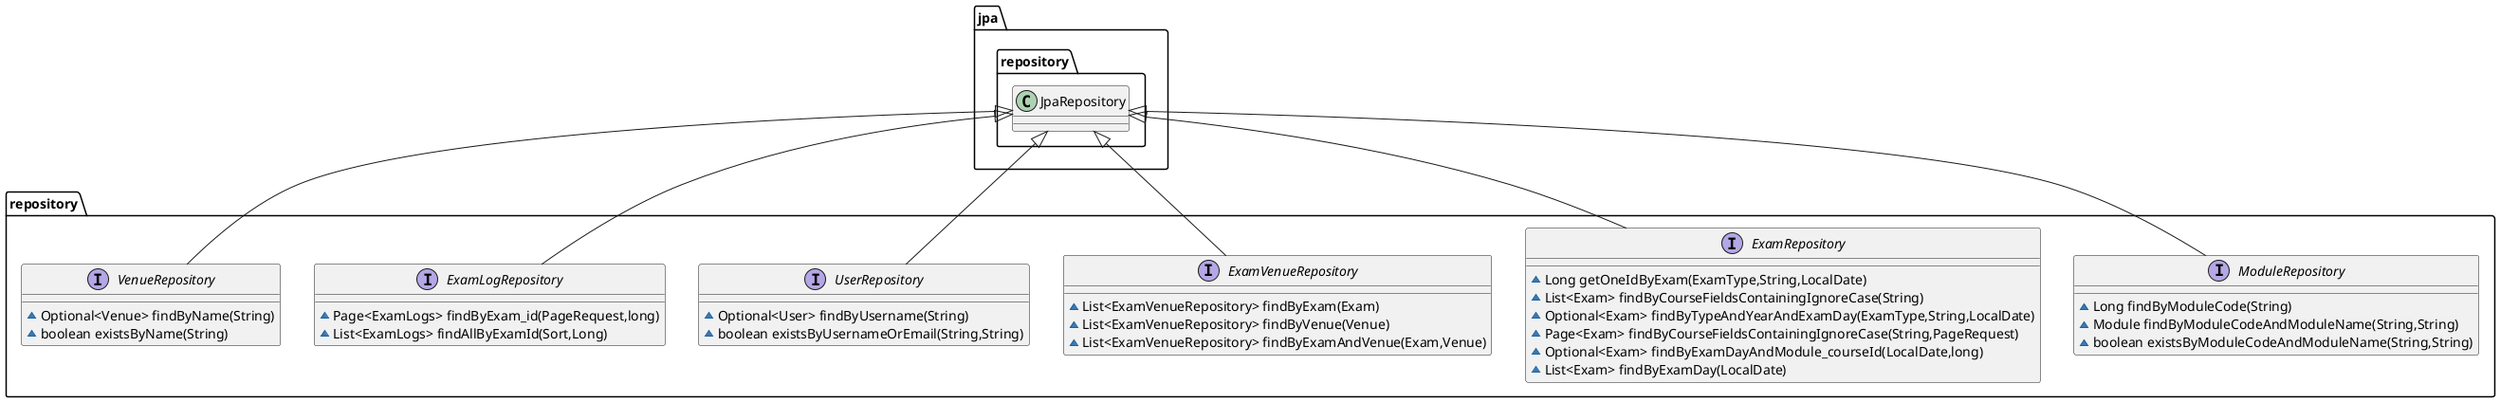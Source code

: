 @startuml
'class model.Module {
'- Long courseId
'- String moduleCode
'- String moduleName
'- String moduleLeader
'- int registeredStudents
'- List<Exam> exams
'}
'class model.LoginResponse {
'- String token
'- String username
'}
interface repository.ModuleRepository {
~ Long findByModuleCode(String)
~ Module findByModuleCodeAndModuleName(String,String)
~ boolean existsByModuleCodeAndModuleName(String,String)
}
interface repository.ExamRepository {
~ Long getOneIdByExam(ExamType,String,LocalDate)
~ List<Exam> findByCourseFieldsContainingIgnoreCase(String)
~ Optional<Exam> findByTypeAndYearAndExamDay(ExamType,String,LocalDate)
~ Page<Exam> findByCourseFieldsContainingIgnoreCase(String,PageRequest)
~ Optional<Exam> findByExamDayAndModule_courseId(LocalDate,long)
~ List<Exam> findByExamDay(LocalDate)
}
'class dto.ExamLogsDto {
'- Long id
'- String venue
'- String message
'- String examDay
'- String examStartTime
'- long registeredStudents
'- String startTime
'- String endTime
'- String submittedDate
'- long studentsNo
'- String moduleName
'- String moduleCode
'- long examId
'}
'enum model.types.ExamType {
'+  RESIT
'+  NORMAL
'- String type
'~ <<Create>> ExamType(String)
'+ String getType()
'}
'interface service.ModuleService {
'~ ModuleDto save(ModuleDto)
'~ List<ModuleDto> findAllCourses()
'~ Boolean delete(long)
'~ ModuleDto findById(long)
'~ Long findByModuleCode(String)
'}
'class model.Venue {
'- Long id
'- String name
'- List<ExamLogs> examLogs
'~ List<ExamVenue> examVenues
'}
'class controller.UserController {
'- CustomUserDetailsService customUserDetailsService
'- TokenBlacklistService tokenBlacklistService
'+ <<Create>> UserController(CustomUserDetailsService,TokenBlacklistService)
'+ ResponseEntity<?> signUp(User)
'+ ResponseEntity<?> logout(HttpServletRequest,HttpServletResponse)
'}
'class controller.ExamLogController {
'- ExamLogServiceImpl service
'+ ResponseEntity<Page<ExamLogsDto>> examLogsByPages(Optional<Integer>,Optional<String>,Optional<Long>,Long)
'+ ResponseEntity<List<ExamLogsDto>> examLogs(Optional<String>,Long)
'+ ResponseEntity<ExamLogsDto> addExamLog(ExamLogsDto)
'+ ExamLogsDto getExamLogById(long)
'+ Boolean deleteExamLog(long)
'}
'class config.WebConfig {
'+ void addCorsMappings(CorsRegistry)
'}
'class config.Security.JwtTokenProvider {
'- String jwtSecret
'- long jwtExpiration
'- SecretKey jwtSecretKey
'+ String generateToken(Authentication)
'+ String getUsernameFromToken(String)
'+ boolean validateToken(String)
'}
interface repository.ExamVenueRepository {
~ List<ExamVenueRepository> findByExam(Exam)
~ List<ExamVenueRepository> findByVenue(Venue)
~ List<ExamVenueRepository> findByExamAndVenue(Exam,Venue)
}
'class model.ExamVenue {
'~ Long id
'~ Exam exam
'~ Venue venue
'}
'class model.LoginRequest {
'- String username
'- String password
'}
interface repository.UserRepository {
~ Optional<User> findByUsername(String)
~ boolean existsByUsernameOrEmail(String,String)
}
'interface service.ExamLogService {
'~ ExamLogsDto save(ExamLogsDto)
'~ Page<ExamLogsDto> listExamLogsByExamIdInPages(PageRequest,long)
'~ List<ExamLogsDto> listExamLogsByExamId(Sort,Long)
'~ Boolean delete(long)
'~ ExamLogsDto getById(long)
'~ List<ExamLogsDto> findALL()
'}
'interface service.VenueService {
'~ Venue save(Venue)
'~ List<Venue> findAllVenues()
'~ Boolean delete(long)
'~ Venue findById(long)
'~ Optional<Venue> findByName(String)
'}
'class dto.ExamDto {
'- Long examId
'- String examDay
'- String startTime
'- String endTime
'- String year
'- String type
'- ModuleDto module
'}
'class service.implementation.ModuleServiceImpl {
'- ModuleRepository repo
'- ModuleMapper mapper
'+ ModuleDto save(ModuleDto)
'+ List<ModuleDto> findAllCourses()
'+ Boolean delete(long)
'+ ModuleDto findById(long)
'+ Long findByModuleCode(String)
'}
'class service.implementation.VenueServiceImpl {
'- VenueRepository venueRepo
'+ Venue save(Venue)
'+ List<Venue> findAllVenues()
'+ Boolean delete(long)
'+ Venue findById(long)
'+ Optional<Venue> findByName(String)
'}
'interface dto.Mapper.ExamMapper {
'~ ExamType mapStringToExamType(String)
'~ String mapExamTypeToString(ExamType)
'~ String changeDateFormat(LocalDate)
'~ LocalDate changeStringFormatToDate(String)
'~ LocalTime changeStringFormatToLocalTime(String)
'~ String changeLocalTimeFormatToString(LocalTime)
'~ ExamDto toDto(Exam)
'~ Exam toEntity(ExamDto)
'}
interface repository.ExamLogRepository {
~ Page<ExamLogs> findByExam_id(PageRequest,long)
~ List<ExamLogs> findAllByExamId(Sort,Long)
}
'class service.implementation.ExamLogServiceImpl {
'- ExamVenueRepository examVenueRepo
'- VenueService venueService
'- ExamLogRepository logRepo
'- ExamRepository examRepo
'- ModuleRepository moduleRepo
'- ExamLogMapper examLogMapper
'- ExamMapper examMapper
'- ModuleMapper moduleMapper
'+ ExamLogsDto save(ExamLogsDto)
'+ Page<ExamLogsDto> listExamLogsByExamIdInPages(PageRequest,long)
'+ List<ExamLogsDto> listExamLogsByExamId(Sort,Long)
'+ ExamLogsDto getById(long)
'+ List<ExamLogsDto> findALL()
'+ Boolean delete(long)
'}
'interface dto.Mapper.ModuleMapper {
'~ ModuleDto toDto(Module)
'~ Module toEntity(ModuleDto)
'}
'class controller.TokenController {
'- AuthenticationManager authenticationManager
'- JwtTokenProvider jwtTokenProvider
'- UserDetailsService userDetailsService
'+ <<Create>> TokenController(AuthenticationManager,JwtTokenProvider,UserDetailsService)
'+ ResponseEntity<?> authenticate(LoginRequest)
'}
'class model.User {
'- Long id
'- String username
'- String password
'- UserRole role
'- String email
'}
'class dto.ModuleDto {
'- Long courseId
'- String moduleName
'- String moduleCode
'- Long registeredStudents
'- String moduleLeader
'- List<ExamDto> exams
'}
'interface service.ExamService {
'~ ExamDto save(ExamDto)
'~ Page<ExamDto> listExams(PageRequest)
'~ Boolean delete(long)
'~ ExamDto getById(Long)
'~ List<ExamDto> getExamBySearch(String)
'~ Page<ExamDto> getExamBySearchAndPage(String,PageRequest)
'~ Long findExamId(ExamDto)
'~ List<ExamDto> getDailyExam()
'}
'class model.Exam {
'- Long id
'- LocalDate examDay
'- LocalTime startTime
'- LocalTime endTime
'- String year
'- ExamType type
'- Module module
'- List<ExamLogs> examLogs
'~ List<ExamVenue> examVenues
'}
'class model.ExamLogs {
'- Long id
'- String message
'- LocalTime startTime
'- LocalTime endTime
'- LocalDate submittedDate
'- Long studentsNo
'- Exam exam
'- Venue venue
'}
'class service.implementation.CustomUserDetailsService {
'- UserRepository userRepository
'- PasswordEncoder bCryptPasswordEncoder
'+ <<Create>> CustomUserDetailsService(UserRepository,PasswordEncoder)
'+ UserDetails loadUserByUsername(String)
'+ boolean existsByUsernameOrEmail(String,String)
'+ User save(User)
'}
'class ExamSystemApplication {
'+ {static} void main(String[])
'+ PasswordEncoder passwordEncoder()
'}
'enum model.types.UserRole {
'+  ADMIN
'+  AUTH_USER
'+  GUEST
'}
'class controller.HomeController {
'+ ResponseEntity<String> homeGreeting()
'}
'class controller.ModuleController {
'- ModuleRepository repository
'+ <<Create>> ModuleController(ModuleRepository)
'+ ResponseEntity<List<Module>> exams()
'+ ResponseEntity<Module> addModule(Module)
'+ ResponseEntity<Void> deleteExam(long)
'}
'interface dto.Mapper.ExamLogMapper {
'~ ExamLogsDto toDto(ExamLogs)
'~ ExamLogs toEntity(ExamLogsDto)
'}
'class controller.ExamController {
'- ExamServiceImpl service
'+ ResponseEntity<Page<ExamDto>> exam(Optional<Integer>,Optional<String>,Optional<String>,Optional<Long>)
'+ ResponseEntity<ExamDto> createExam(ExamDto)
'+ ResponseEntity<List<ExamDto>> getDailyExam()
'+ ResponseEntity<List<ExamDto>> getRecentExam()
'+ ResponseEntity<Page<ExamDto>> searchExams(Optional<Integer>,Optional<String>,Optional<String>,Optional<Long>,String)
'+ ExamDto findExamById(Long)
'+ ResponseEntity<Void> deleteExam(long)
'}
'class config.Security.SecurityConfiguration {
'- PasswordEncoder passwordEncoder
'- JwtTokenProvider tokenProvider
'- CustomUserDetailsService customUserDetailsService
'- TokenBlacklistService tokenBlacklistService
'+ <<Create>> SecurityConfiguration(JwtTokenProvider,CustomUserDetailsService,TokenBlacklistService)
'+ AuthenticationManager authenticationManager(UserDetailsService)
'+ SecurityFilterChain filterChain(HttpSecurity)
'}
'class service.implementation.ExamServiceImpl {
'- ExamLogRepository examLogRepo
'- ExamRepository repo
'- ExamMapper examMapper
'+ ExamDto save(ExamDto)
'+ Page<ExamDto> listExams(PageRequest)
'+ Boolean delete(long)
'+ ExamDto getById(Long)
'+ List<ExamDto> getExamBySearch(String)
'+ Page<ExamDto> getExamBySearchAndPage(String,PageRequest)
'+ Long findExamId(ExamDto)
'+ List<ExamDto> getDailyExam()
'+ List<ExamDto> getRecentExam()
'}
'class config.Security.JwtAuthenticationFilter {
'- JwtTokenProvider tokenProvider
'- CustomUserDetailsService customUserDetailsService
'- TokenBlacklistService tokenBlacklistService
'+ <<Create>> JwtAuthenticationFilter(JwtTokenProvider,CustomUserDetailsService,TokenBlacklistService)
'# void doFilterInternal(HttpServletRequest,HttpServletResponse,FilterChain)
'- String getJwtFromRequest(HttpServletRequest)
'}
'class service.implementation.TokenBlacklistService {
'- Set<String> blacklistedTokens
'+ void blacklistToken(String)
'+ boolean isBlacklisted(String)
'}
interface repository.VenueRepository {
~ Optional<Venue> findByName(String)
~ boolean existsByName(String)
}

jpa.repository.JpaRepository <|-- repository.ModuleRepository
jpa.repository.JpaRepository <|-- repository.ExamRepository
'org.springframework.web.servlet.config.annotation.WebMvcConfigurer <|.. dev.serverwizards.examsystem.config.WebConfig
jpa.repository.JpaRepository <|-- repository.ExamVenueRepository
jpa.repository.JpaRepository <|-- repository.UserRepository
'dev.serverwizards.examsystem.service.ModuleService <|.. dev.serverwizards.examsystem.service.implementation.ModuleServiceImpl
'dev.serverwizards.examsystem.service.VenueService <|.. dev.serverwizards.examsystem.service.implementation.VenueServiceImpl
jpa.repository.JpaRepository <|-- repository.ExamLogRepository
'dev.serverwizards.examsystem.service.ExamLogService <|.. dev.serverwizards.examsystem.service.implementation.ExamLogServiceImpl
'org.springframework.security.core.userdetails.UserDetailsService <|.. dev.serverwizards.examsystem.service.implementation.CustomUserDetailsService
'dev.serverwizards.examsystem.service.ExamService <|.. dev.serverwizards.examsystem.service.implementation.ExamServiceImpl
'org.springframework.web.filter.OncePerRequestFilter <|-- dev.serverwizards.examsystem.config.Security.JwtAuthenticationFilter
jpa.repository.JpaRepository <|-- repository.VenueRepository
@enduml